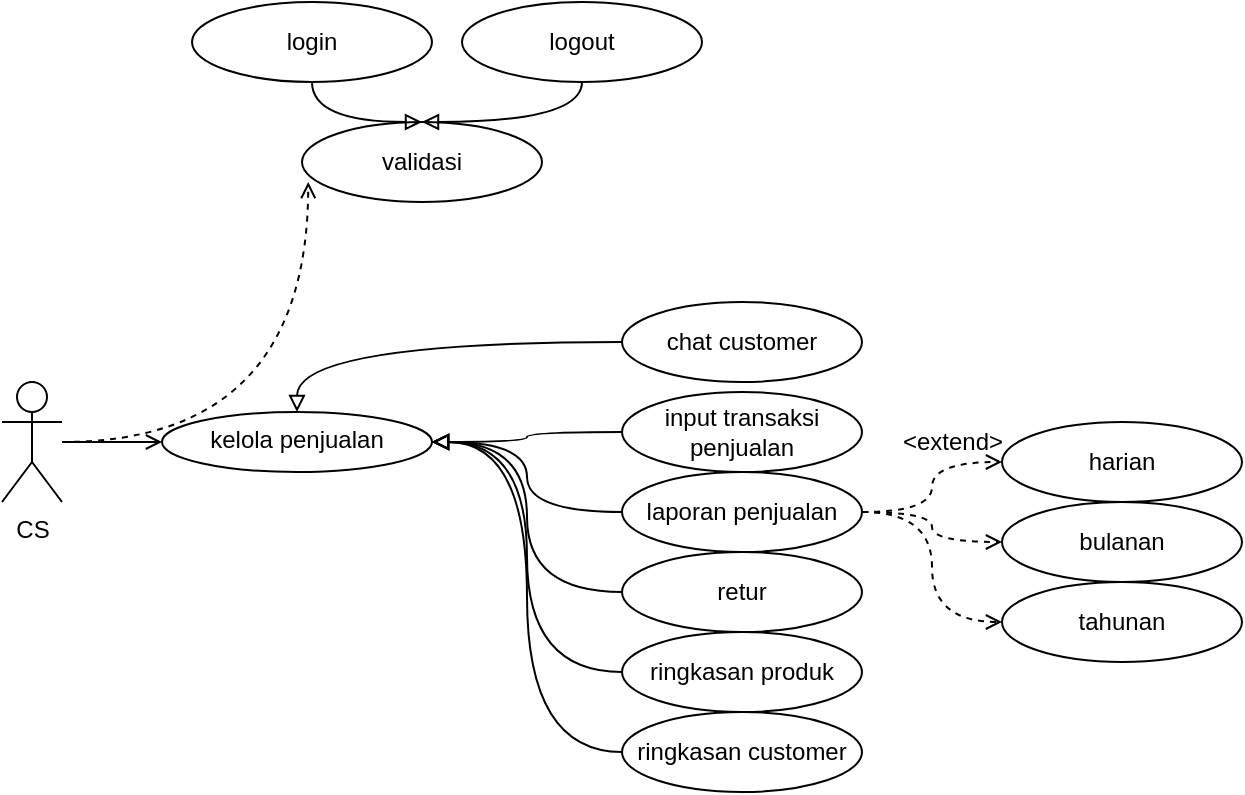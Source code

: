<mxfile version="20.8.4" type="github" pages="2">
  <diagram id="A3rDUd78-nlU2u0nx2cw" name="usecase">
    <mxGraphModel dx="1156" dy="630" grid="1" gridSize="10" guides="1" tooltips="1" connect="1" arrows="1" fold="1" page="1" pageScale="1" pageWidth="850" pageHeight="1100" math="0" shadow="0">
      <root>
        <mxCell id="0" />
        <mxCell id="1" parent="0" />
        <mxCell id="8T4wW3tamdMGNqBaI0kV-3" value="" style="rounded=0;orthogonalLoop=1;jettySize=auto;html=1;endArrow=open;endFill=0;edgeStyle=orthogonalEdgeStyle;curved=1;" edge="1" parent="1" source="8T4wW3tamdMGNqBaI0kV-1" target="8T4wW3tamdMGNqBaI0kV-2">
          <mxGeometry relative="1" as="geometry" />
        </mxCell>
        <mxCell id="8T4wW3tamdMGNqBaI0kV-26" style="edgeStyle=orthogonalEdgeStyle;curved=1;rounded=0;orthogonalLoop=1;jettySize=auto;html=1;entryX=0.026;entryY=0.75;entryDx=0;entryDy=0;entryPerimeter=0;dashed=1;endArrow=open;endFill=0;" edge="1" parent="1" source="8T4wW3tamdMGNqBaI0kV-1" target="8T4wW3tamdMGNqBaI0kV-25">
          <mxGeometry relative="1" as="geometry" />
        </mxCell>
        <mxCell id="8T4wW3tamdMGNqBaI0kV-1" value="CS&lt;br&gt;" style="shape=umlActor;verticalLabelPosition=bottom;verticalAlign=top;html=1;outlineConnect=0;" vertex="1" parent="1">
          <mxGeometry x="50" y="220" width="30" height="60" as="geometry" />
        </mxCell>
        <mxCell id="8T4wW3tamdMGNqBaI0kV-2" value="kelola penjualan&lt;br&gt;" style="ellipse;whiteSpace=wrap;html=1;verticalAlign=top;" vertex="1" parent="1">
          <mxGeometry x="130" y="235" width="135" height="30" as="geometry" />
        </mxCell>
        <mxCell id="8T4wW3tamdMGNqBaI0kV-5" value="" style="rounded=0;orthogonalLoop=1;jettySize=auto;html=1;endArrow=block;endFill=0;edgeStyle=orthogonalEdgeStyle;curved=1;" edge="1" parent="1" source="8T4wW3tamdMGNqBaI0kV-4" target="8T4wW3tamdMGNqBaI0kV-2">
          <mxGeometry relative="1" as="geometry" />
        </mxCell>
        <mxCell id="8T4wW3tamdMGNqBaI0kV-4" value="chat customer&lt;br&gt;" style="ellipse;whiteSpace=wrap;html=1;" vertex="1" parent="1">
          <mxGeometry x="360" y="180" width="120" height="40" as="geometry" />
        </mxCell>
        <mxCell id="8T4wW3tamdMGNqBaI0kV-7" style="rounded=0;orthogonalLoop=1;jettySize=auto;html=1;endArrow=block;endFill=0;edgeStyle=orthogonalEdgeStyle;curved=1;" edge="1" parent="1" source="8T4wW3tamdMGNqBaI0kV-6" target="8T4wW3tamdMGNqBaI0kV-2">
          <mxGeometry relative="1" as="geometry" />
        </mxCell>
        <mxCell id="8T4wW3tamdMGNqBaI0kV-6" value="input transaksi penjualan&lt;br&gt;" style="ellipse;whiteSpace=wrap;html=1;" vertex="1" parent="1">
          <mxGeometry x="360" y="225" width="120" height="40" as="geometry" />
        </mxCell>
        <mxCell id="8T4wW3tamdMGNqBaI0kV-9" style="rounded=0;orthogonalLoop=1;jettySize=auto;html=1;entryX=1;entryY=0.5;entryDx=0;entryDy=0;endArrow=block;endFill=0;edgeStyle=orthogonalEdgeStyle;curved=1;" edge="1" parent="1" source="8T4wW3tamdMGNqBaI0kV-8" target="8T4wW3tamdMGNqBaI0kV-2">
          <mxGeometry relative="1" as="geometry" />
        </mxCell>
        <mxCell id="8T4wW3tamdMGNqBaI0kV-17" value="" style="rounded=0;orthogonalLoop=1;jettySize=auto;html=1;endArrow=open;endFill=0;dashed=1;edgeStyle=orthogonalEdgeStyle;curved=1;" edge="1" parent="1" source="8T4wW3tamdMGNqBaI0kV-8" target="8T4wW3tamdMGNqBaI0kV-16">
          <mxGeometry relative="1" as="geometry" />
        </mxCell>
        <mxCell id="8T4wW3tamdMGNqBaI0kV-21" style="rounded=0;orthogonalLoop=1;jettySize=auto;html=1;dashed=1;endArrow=open;endFill=0;edgeStyle=orthogonalEdgeStyle;curved=1;" edge="1" parent="1" source="8T4wW3tamdMGNqBaI0kV-8" target="8T4wW3tamdMGNqBaI0kV-18">
          <mxGeometry relative="1" as="geometry" />
        </mxCell>
        <mxCell id="8T4wW3tamdMGNqBaI0kV-22" style="rounded=0;orthogonalLoop=1;jettySize=auto;html=1;entryX=0;entryY=0.5;entryDx=0;entryDy=0;dashed=1;endArrow=open;endFill=0;edgeStyle=orthogonalEdgeStyle;curved=1;" edge="1" parent="1" source="8T4wW3tamdMGNqBaI0kV-8" target="8T4wW3tamdMGNqBaI0kV-19">
          <mxGeometry relative="1" as="geometry" />
        </mxCell>
        <mxCell id="8T4wW3tamdMGNqBaI0kV-8" value="laporan penjualan&lt;br&gt;" style="ellipse;whiteSpace=wrap;html=1;" vertex="1" parent="1">
          <mxGeometry x="360" y="265" width="120" height="40" as="geometry" />
        </mxCell>
        <mxCell id="8T4wW3tamdMGNqBaI0kV-11" style="rounded=0;orthogonalLoop=1;jettySize=auto;html=1;entryX=1;entryY=0.5;entryDx=0;entryDy=0;endArrow=block;endFill=0;edgeStyle=orthogonalEdgeStyle;curved=1;" edge="1" parent="1" source="8T4wW3tamdMGNqBaI0kV-10" target="8T4wW3tamdMGNqBaI0kV-2">
          <mxGeometry relative="1" as="geometry" />
        </mxCell>
        <mxCell id="8T4wW3tamdMGNqBaI0kV-10" value="retur" style="ellipse;whiteSpace=wrap;html=1;" vertex="1" parent="1">
          <mxGeometry x="360" y="305" width="120" height="40" as="geometry" />
        </mxCell>
        <mxCell id="8T4wW3tamdMGNqBaI0kV-14" style="rounded=0;orthogonalLoop=1;jettySize=auto;html=1;entryX=1;entryY=0.5;entryDx=0;entryDy=0;endArrow=block;endFill=0;edgeStyle=orthogonalEdgeStyle;curved=1;" edge="1" parent="1" source="8T4wW3tamdMGNqBaI0kV-12" target="8T4wW3tamdMGNqBaI0kV-2">
          <mxGeometry relative="1" as="geometry" />
        </mxCell>
        <mxCell id="8T4wW3tamdMGNqBaI0kV-12" value="ringkasan produk" style="ellipse;whiteSpace=wrap;html=1;" vertex="1" parent="1">
          <mxGeometry x="360" y="345" width="120" height="40" as="geometry" />
        </mxCell>
        <mxCell id="8T4wW3tamdMGNqBaI0kV-15" style="rounded=0;orthogonalLoop=1;jettySize=auto;html=1;entryX=1;entryY=0.5;entryDx=0;entryDy=0;endArrow=block;endFill=0;edgeStyle=orthogonalEdgeStyle;curved=1;" edge="1" parent="1" source="8T4wW3tamdMGNqBaI0kV-13" target="8T4wW3tamdMGNqBaI0kV-2">
          <mxGeometry relative="1" as="geometry" />
        </mxCell>
        <mxCell id="8T4wW3tamdMGNqBaI0kV-13" value="ringkasan customer&lt;br&gt;" style="ellipse;whiteSpace=wrap;html=1;" vertex="1" parent="1">
          <mxGeometry x="360" y="385" width="120" height="40" as="geometry" />
        </mxCell>
        <mxCell id="8T4wW3tamdMGNqBaI0kV-16" value="harian" style="ellipse;whiteSpace=wrap;html=1;" vertex="1" parent="1">
          <mxGeometry x="550" y="240" width="120" height="40" as="geometry" />
        </mxCell>
        <mxCell id="8T4wW3tamdMGNqBaI0kV-18" value="bulanan&lt;br&gt;" style="ellipse;whiteSpace=wrap;html=1;" vertex="1" parent="1">
          <mxGeometry x="550" y="280" width="120" height="40" as="geometry" />
        </mxCell>
        <mxCell id="8T4wW3tamdMGNqBaI0kV-19" value="tahunan" style="ellipse;whiteSpace=wrap;html=1;" vertex="1" parent="1">
          <mxGeometry x="550" y="320" width="120" height="40" as="geometry" />
        </mxCell>
        <mxCell id="8T4wW3tamdMGNqBaI0kV-23" value="&amp;lt;extend&amp;gt;" style="text;html=1;align=center;verticalAlign=middle;resizable=0;points=[];autosize=1;strokeColor=none;fillColor=none;" vertex="1" parent="1">
          <mxGeometry x="490" y="235" width="70" height="30" as="geometry" />
        </mxCell>
        <mxCell id="8T4wW3tamdMGNqBaI0kV-25" value="validasi&lt;br&gt;" style="ellipse;whiteSpace=wrap;html=1;" vertex="1" parent="1">
          <mxGeometry x="200" y="90" width="120" height="40" as="geometry" />
        </mxCell>
        <mxCell id="8T4wW3tamdMGNqBaI0kV-28" style="edgeStyle=orthogonalEdgeStyle;curved=1;rounded=0;orthogonalLoop=1;jettySize=auto;html=1;endArrow=block;endFill=0;" edge="1" parent="1" source="8T4wW3tamdMGNqBaI0kV-27" target="8T4wW3tamdMGNqBaI0kV-25">
          <mxGeometry relative="1" as="geometry" />
        </mxCell>
        <mxCell id="8T4wW3tamdMGNqBaI0kV-27" value="login" style="ellipse;whiteSpace=wrap;html=1;" vertex="1" parent="1">
          <mxGeometry x="145" y="30" width="120" height="40" as="geometry" />
        </mxCell>
        <mxCell id="8T4wW3tamdMGNqBaI0kV-30" style="edgeStyle=orthogonalEdgeStyle;curved=1;rounded=0;orthogonalLoop=1;jettySize=auto;html=1;endArrow=block;endFill=0;" edge="1" parent="1" source="8T4wW3tamdMGNqBaI0kV-29" target="8T4wW3tamdMGNqBaI0kV-25">
          <mxGeometry relative="1" as="geometry" />
        </mxCell>
        <mxCell id="8T4wW3tamdMGNqBaI0kV-29" value="logout" style="ellipse;whiteSpace=wrap;html=1;" vertex="1" parent="1">
          <mxGeometry x="280" y="30" width="120" height="40" as="geometry" />
        </mxCell>
      </root>
    </mxGraphModel>
  </diagram>
  <diagram id="7E_H5B5Odp3gUiGgyGy7" name="Page-2">
    <mxGraphModel dx="1387" dy="756" grid="1" gridSize="10" guides="1" tooltips="1" connect="1" arrows="1" fold="1" page="1" pageScale="1" pageWidth="850" pageHeight="1100" math="0" shadow="0">
      <root>
        <mxCell id="0" />
        <mxCell id="1" parent="0" />
      </root>
    </mxGraphModel>
  </diagram>
</mxfile>
